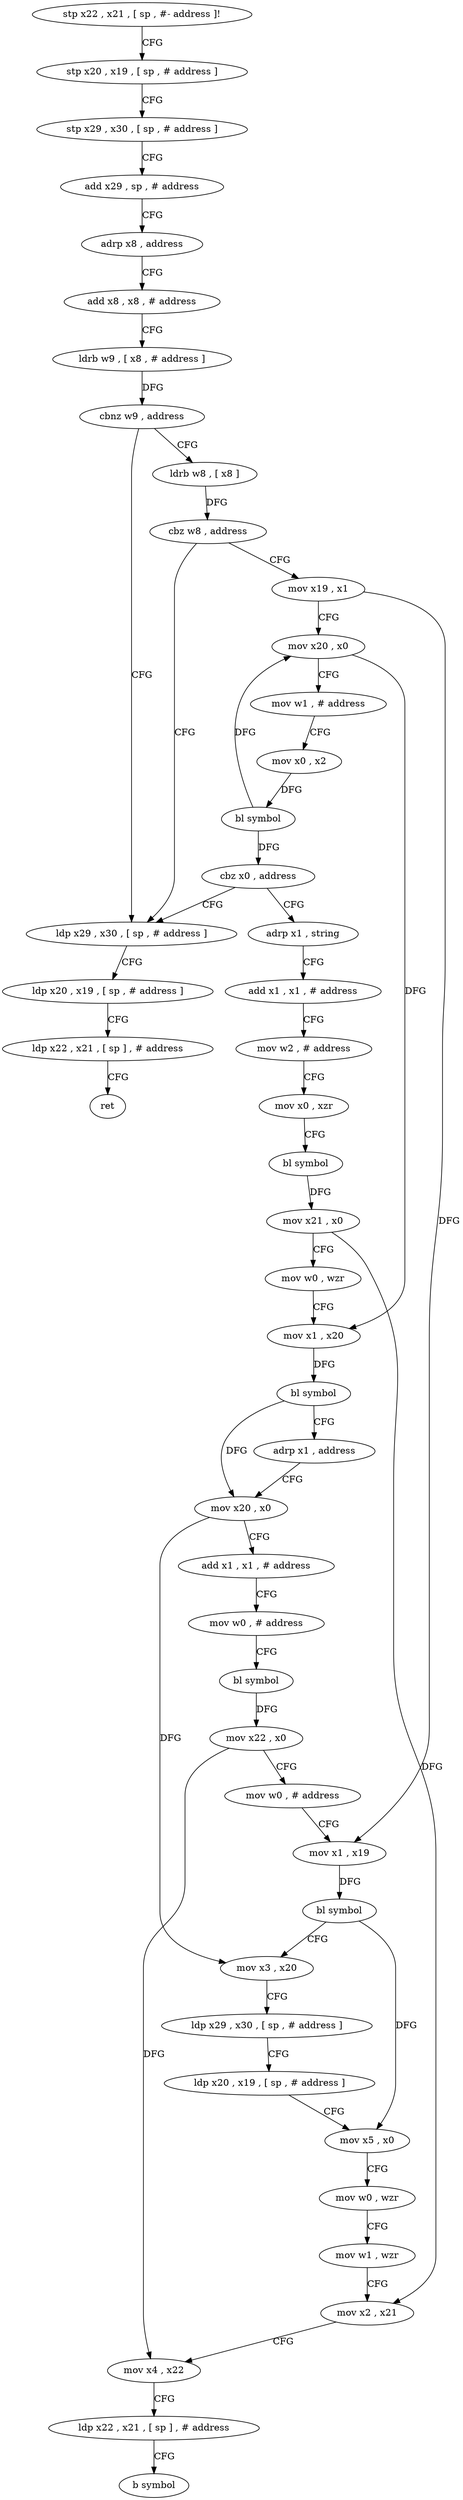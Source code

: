 digraph "func" {
"4256628" [label = "stp x22 , x21 , [ sp , #- address ]!" ]
"4256632" [label = "stp x20 , x19 , [ sp , # address ]" ]
"4256636" [label = "stp x29 , x30 , [ sp , # address ]" ]
"4256640" [label = "add x29 , sp , # address" ]
"4256644" [label = "adrp x8 , address" ]
"4256648" [label = "add x8 , x8 , # address" ]
"4256652" [label = "ldrb w9 , [ x8 , # address ]" ]
"4256656" [label = "cbnz w9 , address" ]
"4256804" [label = "ldp x29 , x30 , [ sp , # address ]" ]
"4256660" [label = "ldrb w8 , [ x8 ]" ]
"4256808" [label = "ldp x20 , x19 , [ sp , # address ]" ]
"4256812" [label = "ldp x22 , x21 , [ sp ] , # address" ]
"4256816" [label = "ret" ]
"4256664" [label = "cbz w8 , address" ]
"4256668" [label = "mov x19 , x1" ]
"4256672" [label = "mov x20 , x0" ]
"4256676" [label = "mov w1 , # address" ]
"4256680" [label = "mov x0 , x2" ]
"4256684" [label = "bl symbol" ]
"4256688" [label = "cbz x0 , address" ]
"4256692" [label = "adrp x1 , string" ]
"4256696" [label = "add x1 , x1 , # address" ]
"4256700" [label = "mov w2 , # address" ]
"4256704" [label = "mov x0 , xzr" ]
"4256708" [label = "bl symbol" ]
"4256712" [label = "mov x21 , x0" ]
"4256716" [label = "mov w0 , wzr" ]
"4256720" [label = "mov x1 , x20" ]
"4256724" [label = "bl symbol" ]
"4256728" [label = "adrp x1 , address" ]
"4256732" [label = "mov x20 , x0" ]
"4256736" [label = "add x1 , x1 , # address" ]
"4256740" [label = "mov w0 , # address" ]
"4256744" [label = "bl symbol" ]
"4256748" [label = "mov x22 , x0" ]
"4256752" [label = "mov w0 , # address" ]
"4256756" [label = "mov x1 , x19" ]
"4256760" [label = "bl symbol" ]
"4256764" [label = "mov x3 , x20" ]
"4256768" [label = "ldp x29 , x30 , [ sp , # address ]" ]
"4256772" [label = "ldp x20 , x19 , [ sp , # address ]" ]
"4256776" [label = "mov x5 , x0" ]
"4256780" [label = "mov w0 , wzr" ]
"4256784" [label = "mov w1 , wzr" ]
"4256788" [label = "mov x2 , x21" ]
"4256792" [label = "mov x4 , x22" ]
"4256796" [label = "ldp x22 , x21 , [ sp ] , # address" ]
"4256800" [label = "b symbol" ]
"4256628" -> "4256632" [ label = "CFG" ]
"4256632" -> "4256636" [ label = "CFG" ]
"4256636" -> "4256640" [ label = "CFG" ]
"4256640" -> "4256644" [ label = "CFG" ]
"4256644" -> "4256648" [ label = "CFG" ]
"4256648" -> "4256652" [ label = "CFG" ]
"4256652" -> "4256656" [ label = "DFG" ]
"4256656" -> "4256804" [ label = "CFG" ]
"4256656" -> "4256660" [ label = "CFG" ]
"4256804" -> "4256808" [ label = "CFG" ]
"4256660" -> "4256664" [ label = "DFG" ]
"4256808" -> "4256812" [ label = "CFG" ]
"4256812" -> "4256816" [ label = "CFG" ]
"4256664" -> "4256804" [ label = "CFG" ]
"4256664" -> "4256668" [ label = "CFG" ]
"4256668" -> "4256672" [ label = "CFG" ]
"4256668" -> "4256756" [ label = "DFG" ]
"4256672" -> "4256676" [ label = "CFG" ]
"4256672" -> "4256720" [ label = "DFG" ]
"4256676" -> "4256680" [ label = "CFG" ]
"4256680" -> "4256684" [ label = "DFG" ]
"4256684" -> "4256688" [ label = "DFG" ]
"4256684" -> "4256672" [ label = "DFG" ]
"4256688" -> "4256804" [ label = "CFG" ]
"4256688" -> "4256692" [ label = "CFG" ]
"4256692" -> "4256696" [ label = "CFG" ]
"4256696" -> "4256700" [ label = "CFG" ]
"4256700" -> "4256704" [ label = "CFG" ]
"4256704" -> "4256708" [ label = "CFG" ]
"4256708" -> "4256712" [ label = "DFG" ]
"4256712" -> "4256716" [ label = "CFG" ]
"4256712" -> "4256788" [ label = "DFG" ]
"4256716" -> "4256720" [ label = "CFG" ]
"4256720" -> "4256724" [ label = "DFG" ]
"4256724" -> "4256728" [ label = "CFG" ]
"4256724" -> "4256732" [ label = "DFG" ]
"4256728" -> "4256732" [ label = "CFG" ]
"4256732" -> "4256736" [ label = "CFG" ]
"4256732" -> "4256764" [ label = "DFG" ]
"4256736" -> "4256740" [ label = "CFG" ]
"4256740" -> "4256744" [ label = "CFG" ]
"4256744" -> "4256748" [ label = "DFG" ]
"4256748" -> "4256752" [ label = "CFG" ]
"4256748" -> "4256792" [ label = "DFG" ]
"4256752" -> "4256756" [ label = "CFG" ]
"4256756" -> "4256760" [ label = "DFG" ]
"4256760" -> "4256764" [ label = "CFG" ]
"4256760" -> "4256776" [ label = "DFG" ]
"4256764" -> "4256768" [ label = "CFG" ]
"4256768" -> "4256772" [ label = "CFG" ]
"4256772" -> "4256776" [ label = "CFG" ]
"4256776" -> "4256780" [ label = "CFG" ]
"4256780" -> "4256784" [ label = "CFG" ]
"4256784" -> "4256788" [ label = "CFG" ]
"4256788" -> "4256792" [ label = "CFG" ]
"4256792" -> "4256796" [ label = "CFG" ]
"4256796" -> "4256800" [ label = "CFG" ]
}
